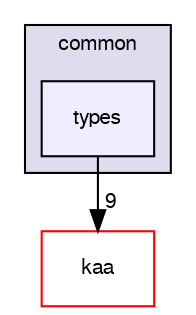 digraph "/var/lib/jenkins/workspace/kaa_public/client/client-multi/client-cpp/impl/common/types" {
  bgcolor=transparent;
  compound=true
  node [ fontsize="10", fontname="FreeSans"];
  edge [ labelfontsize="10", labelfontname="FreeSans"];
  subgraph clusterdir_4968dabcd5628f834a099509d54c6c47 {
    graph [ bgcolor="#ddddee", pencolor="black", label="common" fontname="FreeSans", fontsize="10", URL="dir_4968dabcd5628f834a099509d54c6c47.html"]
  dir_dfe2415d3f8c29542d82d0974773cfb4 [shape=box, label="types", style="filled", fillcolor="#eeeeff", pencolor="black", URL="dir_dfe2415d3f8c29542d82d0974773cfb4.html"];
  }
  dir_1ac78b1500c3fd9a977bacb448b54d1a [shape=box label="kaa" color="red" URL="dir_1ac78b1500c3fd9a977bacb448b54d1a.html"];
  dir_dfe2415d3f8c29542d82d0974773cfb4->dir_1ac78b1500c3fd9a977bacb448b54d1a [headlabel="9", labeldistance=1.5 headhref="dir_000023_000040.html"];
}
